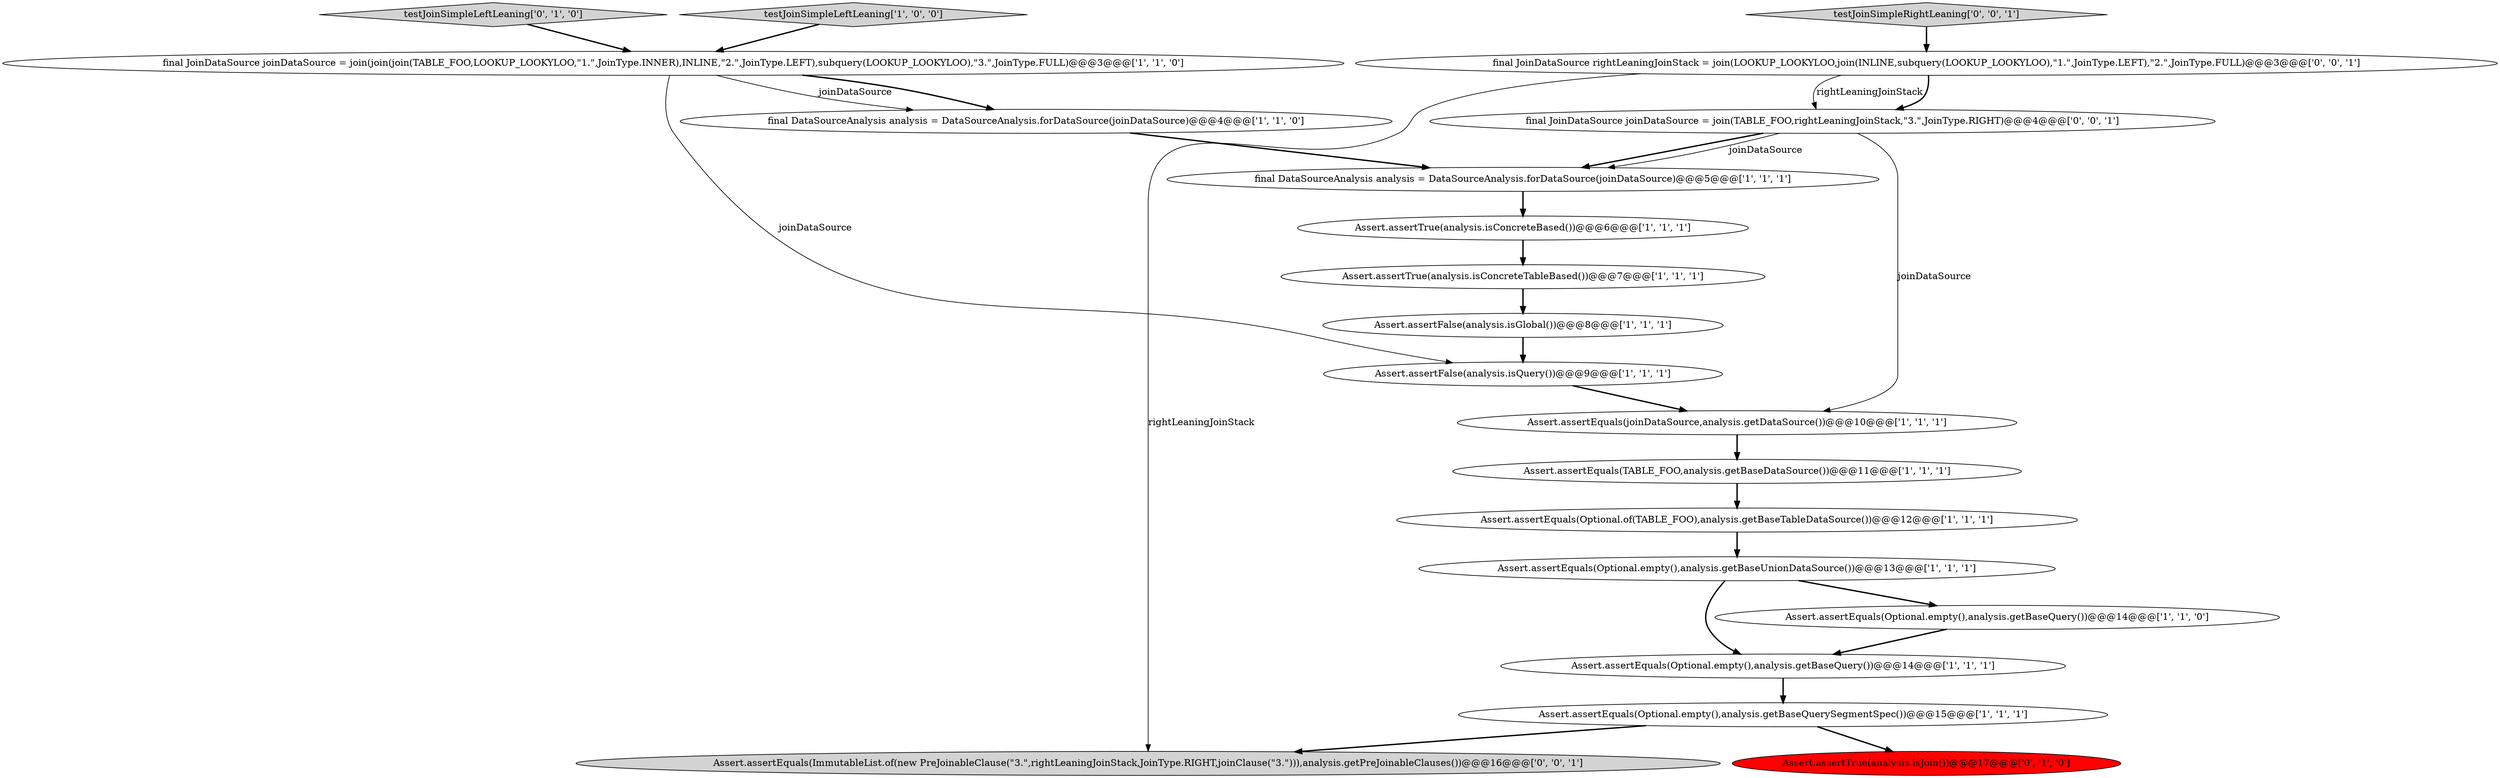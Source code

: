 digraph {
8 [style = filled, label = "Assert.assertEquals(Optional.empty(),analysis.getBaseQuery())@@@14@@@['1', '1', '1']", fillcolor = white, shape = ellipse image = "AAA0AAABBB1BBB"];
14 [style = filled, label = "testJoinSimpleLeftLeaning['1', '0', '0']", fillcolor = lightgray, shape = diamond image = "AAA0AAABBB1BBB"];
9 [style = filled, label = "Assert.assertEquals(Optional.of(TABLE_FOO),analysis.getBaseTableDataSource())@@@12@@@['1', '1', '1']", fillcolor = white, shape = ellipse image = "AAA0AAABBB1BBB"];
18 [style = filled, label = "testJoinSimpleRightLeaning['0', '0', '1']", fillcolor = lightgray, shape = diamond image = "AAA0AAABBB3BBB"];
17 [style = filled, label = "Assert.assertEquals(ImmutableList.of(new PreJoinableClause(\"3.\",rightLeaningJoinStack,JoinType.RIGHT,joinClause(\"3.\"))),analysis.getPreJoinableClauses())@@@16@@@['0', '0', '1']", fillcolor = lightgray, shape = ellipse image = "AAA0AAABBB3BBB"];
0 [style = filled, label = "Assert.assertEquals(joinDataSource,analysis.getDataSource())@@@10@@@['1', '1', '1']", fillcolor = white, shape = ellipse image = "AAA0AAABBB1BBB"];
2 [style = filled, label = "Assert.assertEquals(TABLE_FOO,analysis.getBaseDataSource())@@@11@@@['1', '1', '1']", fillcolor = white, shape = ellipse image = "AAA0AAABBB1BBB"];
6 [style = filled, label = "Assert.assertFalse(analysis.isQuery())@@@9@@@['1', '1', '1']", fillcolor = white, shape = ellipse image = "AAA0AAABBB1BBB"];
4 [style = filled, label = "Assert.assertTrue(analysis.isConcreteBased())@@@6@@@['1', '1', '1']", fillcolor = white, shape = ellipse image = "AAA0AAABBB1BBB"];
3 [style = filled, label = "Assert.assertEquals(Optional.empty(),analysis.getBaseQuery())@@@14@@@['1', '1', '0']", fillcolor = white, shape = ellipse image = "AAA0AAABBB1BBB"];
10 [style = filled, label = "Assert.assertFalse(analysis.isGlobal())@@@8@@@['1', '1', '1']", fillcolor = white, shape = ellipse image = "AAA0AAABBB1BBB"];
11 [style = filled, label = "Assert.assertTrue(analysis.isConcreteTableBased())@@@7@@@['1', '1', '1']", fillcolor = white, shape = ellipse image = "AAA0AAABBB1BBB"];
5 [style = filled, label = "final DataSourceAnalysis analysis = DataSourceAnalysis.forDataSource(joinDataSource)@@@5@@@['1', '1', '1']", fillcolor = white, shape = ellipse image = "AAA0AAABBB1BBB"];
19 [style = filled, label = "final JoinDataSource joinDataSource = join(TABLE_FOO,rightLeaningJoinStack,\"3.\",JoinType.RIGHT)@@@4@@@['0', '0', '1']", fillcolor = white, shape = ellipse image = "AAA0AAABBB3BBB"];
12 [style = filled, label = "final DataSourceAnalysis analysis = DataSourceAnalysis.forDataSource(joinDataSource)@@@4@@@['1', '1', '0']", fillcolor = white, shape = ellipse image = "AAA0AAABBB1BBB"];
13 [style = filled, label = "Assert.assertEquals(Optional.empty(),analysis.getBaseQuerySegmentSpec())@@@15@@@['1', '1', '1']", fillcolor = white, shape = ellipse image = "AAA0AAABBB1BBB"];
7 [style = filled, label = "Assert.assertEquals(Optional.empty(),analysis.getBaseUnionDataSource())@@@13@@@['1', '1', '1']", fillcolor = white, shape = ellipse image = "AAA0AAABBB1BBB"];
16 [style = filled, label = "Assert.assertTrue(analysis.isJoin())@@@17@@@['0', '1', '0']", fillcolor = red, shape = ellipse image = "AAA1AAABBB2BBB"];
20 [style = filled, label = "final JoinDataSource rightLeaningJoinStack = join(LOOKUP_LOOKYLOO,join(INLINE,subquery(LOOKUP_LOOKYLOO),\"1.\",JoinType.LEFT),\"2.\",JoinType.FULL)@@@3@@@['0', '0', '1']", fillcolor = white, shape = ellipse image = "AAA0AAABBB3BBB"];
1 [style = filled, label = "final JoinDataSource joinDataSource = join(join(join(TABLE_FOO,LOOKUP_LOOKYLOO,\"1.\",JoinType.INNER),INLINE,\"2.\",JoinType.LEFT),subquery(LOOKUP_LOOKYLOO),\"3.\",JoinType.FULL)@@@3@@@['1', '1', '0']", fillcolor = white, shape = ellipse image = "AAA0AAABBB1BBB"];
15 [style = filled, label = "testJoinSimpleLeftLeaning['0', '1', '0']", fillcolor = lightgray, shape = diamond image = "AAA0AAABBB2BBB"];
12->5 [style = bold, label=""];
1->12 [style = solid, label="joinDataSource"];
0->2 [style = bold, label=""];
6->0 [style = bold, label=""];
2->9 [style = bold, label=""];
9->7 [style = bold, label=""];
7->8 [style = bold, label=""];
20->17 [style = solid, label="rightLeaningJoinStack"];
10->6 [style = bold, label=""];
13->16 [style = bold, label=""];
7->3 [style = bold, label=""];
14->1 [style = bold, label=""];
19->0 [style = solid, label="joinDataSource"];
20->19 [style = solid, label="rightLeaningJoinStack"];
19->5 [style = bold, label=""];
13->17 [style = bold, label=""];
18->20 [style = bold, label=""];
1->6 [style = solid, label="joinDataSource"];
11->10 [style = bold, label=""];
3->8 [style = bold, label=""];
5->4 [style = bold, label=""];
1->12 [style = bold, label=""];
19->5 [style = solid, label="joinDataSource"];
4->11 [style = bold, label=""];
20->19 [style = bold, label=""];
8->13 [style = bold, label=""];
15->1 [style = bold, label=""];
}
